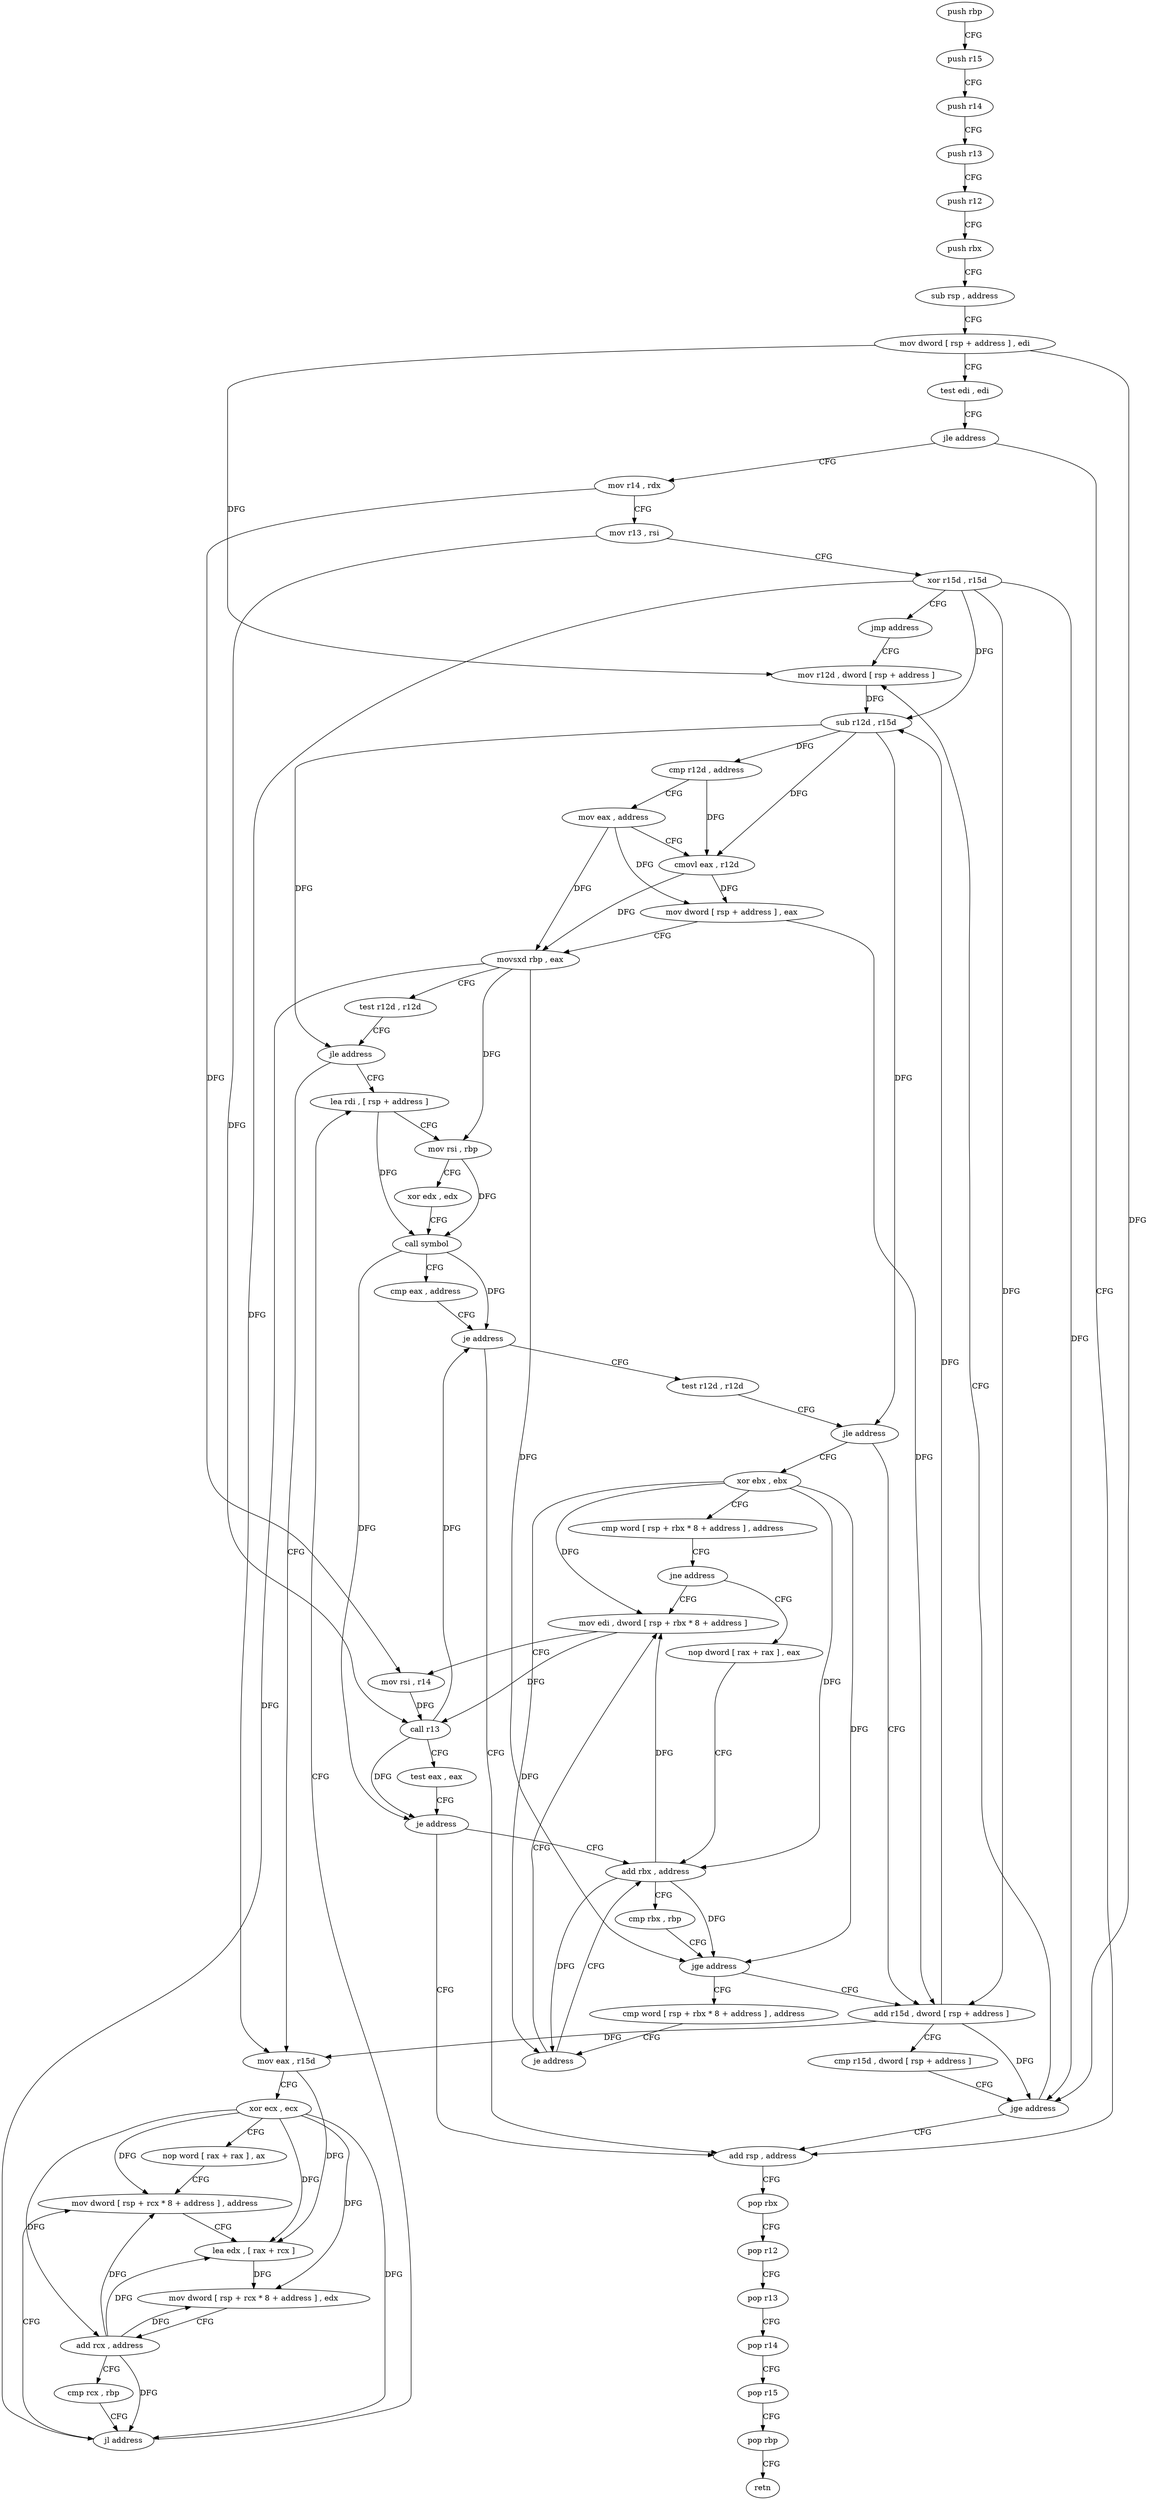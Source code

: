 digraph "func" {
"4254256" [label = "push rbp" ]
"4254257" [label = "push r15" ]
"4254259" [label = "push r14" ]
"4254261" [label = "push r13" ]
"4254263" [label = "push r12" ]
"4254265" [label = "push rbx" ]
"4254266" [label = "sub rsp , address" ]
"4254273" [label = "mov dword [ rsp + address ] , edi" ]
"4254277" [label = "test edi , edi" ]
"4254279" [label = "jle address" ]
"4254467" [label = "add rsp , address" ]
"4254285" [label = "mov r14 , rdx" ]
"4254474" [label = "pop rbx" ]
"4254475" [label = "pop r12" ]
"4254477" [label = "pop r13" ]
"4254479" [label = "pop r14" ]
"4254481" [label = "pop r15" ]
"4254483" [label = "pop rbp" ]
"4254484" [label = "retn" ]
"4254288" [label = "mov r13 , rsi" ]
"4254291" [label = "xor r15d , r15d" ]
"4254294" [label = "jmp address" ]
"4254320" [label = "mov r12d , dword [ rsp + address ]" ]
"4254325" [label = "sub r12d , r15d" ]
"4254328" [label = "cmp r12d , address" ]
"4254332" [label = "mov eax , address" ]
"4254337" [label = "cmovl eax , r12d" ]
"4254341" [label = "mov dword [ rsp + address ] , eax" ]
"4254345" [label = "movsxd rbp , eax" ]
"4254348" [label = "test r12d , r12d" ]
"4254351" [label = "jle address" ]
"4254392" [label = "lea rdi , [ rsp + address ]" ]
"4254353" [label = "mov eax , r15d" ]
"4254397" [label = "mov rsi , rbp" ]
"4254400" [label = "xor edx , edx" ]
"4254402" [label = "call symbol" ]
"4254407" [label = "cmp eax , address" ]
"4254410" [label = "je address" ]
"4254412" [label = "test r12d , r12d" ]
"4254356" [label = "xor ecx , ecx" ]
"4254358" [label = "nop word [ rax + rax ] , ax" ]
"4254368" [label = "mov dword [ rsp + rcx * 8 + address ] , address" ]
"4254415" [label = "jle address" ]
"4254304" [label = "add r15d , dword [ rsp + address ]" ]
"4254417" [label = "xor ebx , ebx" ]
"4254376" [label = "lea edx , [ rax + rcx ]" ]
"4254379" [label = "mov dword [ rsp + rcx * 8 + address ] , edx" ]
"4254383" [label = "add rcx , address" ]
"4254387" [label = "cmp rcx , rbp" ]
"4254390" [label = "jl address" ]
"4254309" [label = "cmp r15d , dword [ rsp + address ]" ]
"4254314" [label = "jge address" ]
"4254419" [label = "cmp word [ rsp + rbx * 8 + address ] , address" ]
"4254425" [label = "jne address" ]
"4254453" [label = "mov edi , dword [ rsp + rbx * 8 + address ]" ]
"4254427" [label = "nop dword [ rax + rax ] , eax" ]
"4254457" [label = "mov rsi , r14" ]
"4254460" [label = "call r13" ]
"4254463" [label = "test eax , eax" ]
"4254465" [label = "je address" ]
"4254432" [label = "add rbx , address" ]
"4254436" [label = "cmp rbx , rbp" ]
"4254439" [label = "jge address" ]
"4254445" [label = "cmp word [ rsp + rbx * 8 + address ] , address" ]
"4254451" [label = "je address" ]
"4254256" -> "4254257" [ label = "CFG" ]
"4254257" -> "4254259" [ label = "CFG" ]
"4254259" -> "4254261" [ label = "CFG" ]
"4254261" -> "4254263" [ label = "CFG" ]
"4254263" -> "4254265" [ label = "CFG" ]
"4254265" -> "4254266" [ label = "CFG" ]
"4254266" -> "4254273" [ label = "CFG" ]
"4254273" -> "4254277" [ label = "CFG" ]
"4254273" -> "4254320" [ label = "DFG" ]
"4254273" -> "4254314" [ label = "DFG" ]
"4254277" -> "4254279" [ label = "CFG" ]
"4254279" -> "4254467" [ label = "CFG" ]
"4254279" -> "4254285" [ label = "CFG" ]
"4254467" -> "4254474" [ label = "CFG" ]
"4254285" -> "4254288" [ label = "CFG" ]
"4254285" -> "4254457" [ label = "DFG" ]
"4254474" -> "4254475" [ label = "CFG" ]
"4254475" -> "4254477" [ label = "CFG" ]
"4254477" -> "4254479" [ label = "CFG" ]
"4254479" -> "4254481" [ label = "CFG" ]
"4254481" -> "4254483" [ label = "CFG" ]
"4254483" -> "4254484" [ label = "CFG" ]
"4254288" -> "4254291" [ label = "CFG" ]
"4254288" -> "4254460" [ label = "DFG" ]
"4254291" -> "4254294" [ label = "CFG" ]
"4254291" -> "4254325" [ label = "DFG" ]
"4254291" -> "4254353" [ label = "DFG" ]
"4254291" -> "4254304" [ label = "DFG" ]
"4254291" -> "4254314" [ label = "DFG" ]
"4254294" -> "4254320" [ label = "CFG" ]
"4254320" -> "4254325" [ label = "DFG" ]
"4254325" -> "4254328" [ label = "DFG" ]
"4254325" -> "4254337" [ label = "DFG" ]
"4254325" -> "4254351" [ label = "DFG" ]
"4254325" -> "4254415" [ label = "DFG" ]
"4254328" -> "4254332" [ label = "CFG" ]
"4254328" -> "4254337" [ label = "DFG" ]
"4254332" -> "4254337" [ label = "CFG" ]
"4254332" -> "4254341" [ label = "DFG" ]
"4254332" -> "4254345" [ label = "DFG" ]
"4254337" -> "4254341" [ label = "DFG" ]
"4254337" -> "4254345" [ label = "DFG" ]
"4254341" -> "4254345" [ label = "CFG" ]
"4254341" -> "4254304" [ label = "DFG" ]
"4254345" -> "4254348" [ label = "CFG" ]
"4254345" -> "4254397" [ label = "DFG" ]
"4254345" -> "4254390" [ label = "DFG" ]
"4254345" -> "4254439" [ label = "DFG" ]
"4254348" -> "4254351" [ label = "CFG" ]
"4254351" -> "4254392" [ label = "CFG" ]
"4254351" -> "4254353" [ label = "CFG" ]
"4254392" -> "4254397" [ label = "CFG" ]
"4254392" -> "4254402" [ label = "DFG" ]
"4254353" -> "4254356" [ label = "CFG" ]
"4254353" -> "4254376" [ label = "DFG" ]
"4254397" -> "4254400" [ label = "CFG" ]
"4254397" -> "4254402" [ label = "DFG" ]
"4254400" -> "4254402" [ label = "CFG" ]
"4254402" -> "4254407" [ label = "CFG" ]
"4254402" -> "4254410" [ label = "DFG" ]
"4254402" -> "4254465" [ label = "DFG" ]
"4254407" -> "4254410" [ label = "CFG" ]
"4254410" -> "4254467" [ label = "CFG" ]
"4254410" -> "4254412" [ label = "CFG" ]
"4254412" -> "4254415" [ label = "CFG" ]
"4254356" -> "4254358" [ label = "CFG" ]
"4254356" -> "4254368" [ label = "DFG" ]
"4254356" -> "4254376" [ label = "DFG" ]
"4254356" -> "4254379" [ label = "DFG" ]
"4254356" -> "4254383" [ label = "DFG" ]
"4254356" -> "4254390" [ label = "DFG" ]
"4254358" -> "4254368" [ label = "CFG" ]
"4254368" -> "4254376" [ label = "CFG" ]
"4254415" -> "4254304" [ label = "CFG" ]
"4254415" -> "4254417" [ label = "CFG" ]
"4254304" -> "4254309" [ label = "CFG" ]
"4254304" -> "4254325" [ label = "DFG" ]
"4254304" -> "4254353" [ label = "DFG" ]
"4254304" -> "4254314" [ label = "DFG" ]
"4254417" -> "4254419" [ label = "CFG" ]
"4254417" -> "4254453" [ label = "DFG" ]
"4254417" -> "4254432" [ label = "DFG" ]
"4254417" -> "4254439" [ label = "DFG" ]
"4254417" -> "4254451" [ label = "DFG" ]
"4254376" -> "4254379" [ label = "DFG" ]
"4254379" -> "4254383" [ label = "CFG" ]
"4254383" -> "4254387" [ label = "CFG" ]
"4254383" -> "4254368" [ label = "DFG" ]
"4254383" -> "4254376" [ label = "DFG" ]
"4254383" -> "4254379" [ label = "DFG" ]
"4254383" -> "4254390" [ label = "DFG" ]
"4254387" -> "4254390" [ label = "CFG" ]
"4254390" -> "4254368" [ label = "CFG" ]
"4254390" -> "4254392" [ label = "CFG" ]
"4254309" -> "4254314" [ label = "CFG" ]
"4254314" -> "4254467" [ label = "CFG" ]
"4254314" -> "4254320" [ label = "CFG" ]
"4254419" -> "4254425" [ label = "CFG" ]
"4254425" -> "4254453" [ label = "CFG" ]
"4254425" -> "4254427" [ label = "CFG" ]
"4254453" -> "4254457" [ label = "CFG" ]
"4254453" -> "4254460" [ label = "DFG" ]
"4254427" -> "4254432" [ label = "CFG" ]
"4254457" -> "4254460" [ label = "DFG" ]
"4254460" -> "4254463" [ label = "CFG" ]
"4254460" -> "4254410" [ label = "DFG" ]
"4254460" -> "4254465" [ label = "DFG" ]
"4254463" -> "4254465" [ label = "CFG" ]
"4254465" -> "4254432" [ label = "CFG" ]
"4254465" -> "4254467" [ label = "CFG" ]
"4254432" -> "4254436" [ label = "CFG" ]
"4254432" -> "4254453" [ label = "DFG" ]
"4254432" -> "4254439" [ label = "DFG" ]
"4254432" -> "4254451" [ label = "DFG" ]
"4254436" -> "4254439" [ label = "CFG" ]
"4254439" -> "4254304" [ label = "CFG" ]
"4254439" -> "4254445" [ label = "CFG" ]
"4254445" -> "4254451" [ label = "CFG" ]
"4254451" -> "4254432" [ label = "CFG" ]
"4254451" -> "4254453" [ label = "CFG" ]
}
